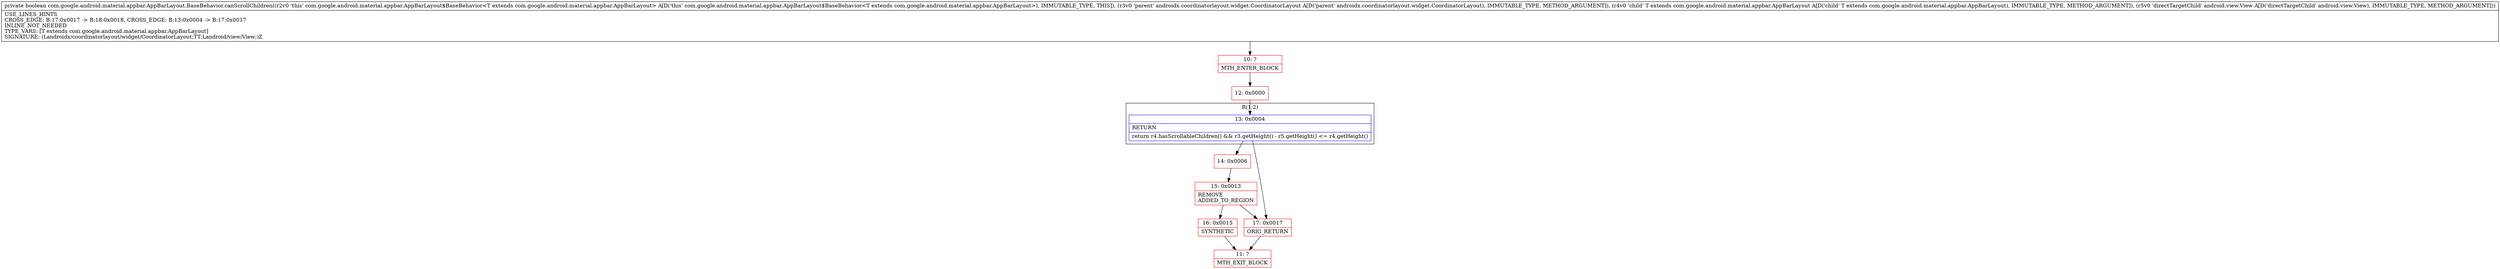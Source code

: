 digraph "CFG forcom.google.android.material.appbar.AppBarLayout.BaseBehavior.canScrollChildren(Landroidx\/coordinatorlayout\/widget\/CoordinatorLayout;Lcom\/google\/android\/material\/appbar\/AppBarLayout;Landroid\/view\/View;)Z" {
subgraph cluster_Region_148164011 {
label = "R(1:2)";
node [shape=record,color=blue];
Node_13 [shape=record,label="{13\:\ 0x0004|RETURN\l|return r4.hasScrollableChildren() && r3.getHeight() \- r5.getHeight() \<= r4.getHeight()\l}"];
}
Node_10 [shape=record,color=red,label="{10\:\ ?|MTH_ENTER_BLOCK\l}"];
Node_12 [shape=record,color=red,label="{12\:\ 0x0000}"];
Node_14 [shape=record,color=red,label="{14\:\ 0x0006}"];
Node_15 [shape=record,color=red,label="{15\:\ 0x0013|REMOVE\lADDED_TO_REGION\l}"];
Node_16 [shape=record,color=red,label="{16\:\ 0x0015|SYNTHETIC\l}"];
Node_11 [shape=record,color=red,label="{11\:\ ?|MTH_EXIT_BLOCK\l}"];
Node_17 [shape=record,color=red,label="{17\:\ 0x0017|ORIG_RETURN\l}"];
MethodNode[shape=record,label="{private boolean com.google.android.material.appbar.AppBarLayout.BaseBehavior.canScrollChildren((r2v0 'this' com.google.android.material.appbar.AppBarLayout$BaseBehavior\<T extends com.google.android.material.appbar.AppBarLayout\> A[D('this' com.google.android.material.appbar.AppBarLayout$BaseBehavior\<T extends com.google.android.material.appbar.AppBarLayout\>), IMMUTABLE_TYPE, THIS]), (r3v0 'parent' androidx.coordinatorlayout.widget.CoordinatorLayout A[D('parent' androidx.coordinatorlayout.widget.CoordinatorLayout), IMMUTABLE_TYPE, METHOD_ARGUMENT]), (r4v0 'child' T extends com.google.android.material.appbar.AppBarLayout A[D('child' T extends com.google.android.material.appbar.AppBarLayout), IMMUTABLE_TYPE, METHOD_ARGUMENT]), (r5v0 'directTargetChild' android.view.View A[D('directTargetChild' android.view.View), IMMUTABLE_TYPE, METHOD_ARGUMENT]))  | USE_LINES_HINTS\lCROSS_EDGE: B:17:0x0017 \-\> B:18:0x0018, CROSS_EDGE: B:13:0x0004 \-\> B:17:0x0017\lINLINE_NOT_NEEDED\lTYPE_VARS: [T extends com.google.android.material.appbar.AppBarLayout]\lSIGNATURE: (Landroidx\/coordinatorlayout\/widget\/CoordinatorLayout;TT;Landroid\/view\/View;)Z\l}"];
MethodNode -> Node_10;Node_13 -> Node_14;
Node_13 -> Node_17;
Node_10 -> Node_12;
Node_12 -> Node_13;
Node_14 -> Node_15;
Node_15 -> Node_16;
Node_15 -> Node_17;
Node_16 -> Node_11;
Node_17 -> Node_11;
}

